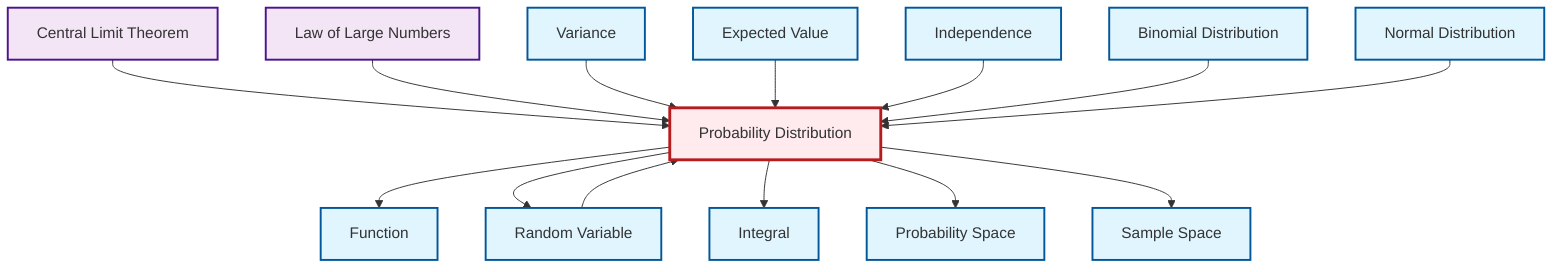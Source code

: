 graph TD
    classDef definition fill:#e1f5fe,stroke:#01579b,stroke-width:2px
    classDef theorem fill:#f3e5f5,stroke:#4a148c,stroke-width:2px
    classDef axiom fill:#fff3e0,stroke:#e65100,stroke-width:2px
    classDef example fill:#e8f5e9,stroke:#1b5e20,stroke-width:2px
    classDef current fill:#ffebee,stroke:#b71c1c,stroke-width:3px
    def-binomial-distribution["Binomial Distribution"]:::definition
    def-variance["Variance"]:::definition
    def-random-variable["Random Variable"]:::definition
    def-function["Function"]:::definition
    def-sample-space["Sample Space"]:::definition
    def-expectation["Expected Value"]:::definition
    def-independence["Independence"]:::definition
    def-probability-space["Probability Space"]:::definition
    def-normal-distribution["Normal Distribution"]:::definition
    def-integral["Integral"]:::definition
    thm-central-limit["Central Limit Theorem"]:::theorem
    thm-law-of-large-numbers["Law of Large Numbers"]:::theorem
    def-probability-distribution["Probability Distribution"]:::definition
    thm-central-limit --> def-probability-distribution
    thm-law-of-large-numbers --> def-probability-distribution
    def-variance --> def-probability-distribution
    def-expectation --> def-probability-distribution
    def-probability-distribution --> def-function
    def-independence --> def-probability-distribution
    def-probability-distribution --> def-random-variable
    def-binomial-distribution --> def-probability-distribution
    def-normal-distribution --> def-probability-distribution
    def-random-variable --> def-probability-distribution
    def-probability-distribution --> def-integral
    def-probability-distribution --> def-probability-space
    def-probability-distribution --> def-sample-space
    class def-probability-distribution current